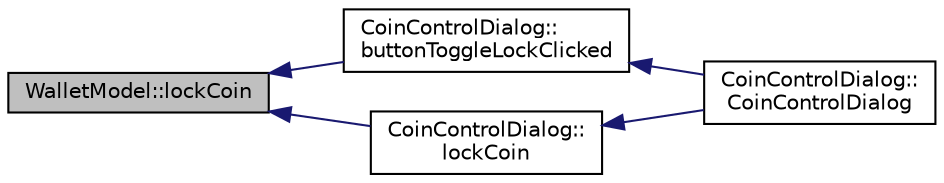 digraph "WalletModel::lockCoin"
{
  edge [fontname="Helvetica",fontsize="10",labelfontname="Helvetica",labelfontsize="10"];
  node [fontname="Helvetica",fontsize="10",shape=record];
  rankdir="LR";
  Node1069 [label="WalletModel::lockCoin",height=0.2,width=0.4,color="black", fillcolor="grey75", style="filled", fontcolor="black"];
  Node1069 -> Node1070 [dir="back",color="midnightblue",fontsize="10",style="solid",fontname="Helvetica"];
  Node1070 [label="CoinControlDialog::\lbuttonToggleLockClicked",height=0.2,width=0.4,color="black", fillcolor="white", style="filled",URL="$class_coin_control_dialog.html#a6da2f01f4e266766a0be3609890b22f2"];
  Node1070 -> Node1071 [dir="back",color="midnightblue",fontsize="10",style="solid",fontname="Helvetica"];
  Node1071 [label="CoinControlDialog::\lCoinControlDialog",height=0.2,width=0.4,color="black", fillcolor="white", style="filled",URL="$class_coin_control_dialog.html#a8eafb58ed1c5668af9a4890704136671"];
  Node1069 -> Node1072 [dir="back",color="midnightblue",fontsize="10",style="solid",fontname="Helvetica"];
  Node1072 [label="CoinControlDialog::\llockCoin",height=0.2,width=0.4,color="black", fillcolor="white", style="filled",URL="$class_coin_control_dialog.html#a92d82e9a08d81b99fda6546d83f63a19"];
  Node1072 -> Node1071 [dir="back",color="midnightblue",fontsize="10",style="solid",fontname="Helvetica"];
}
